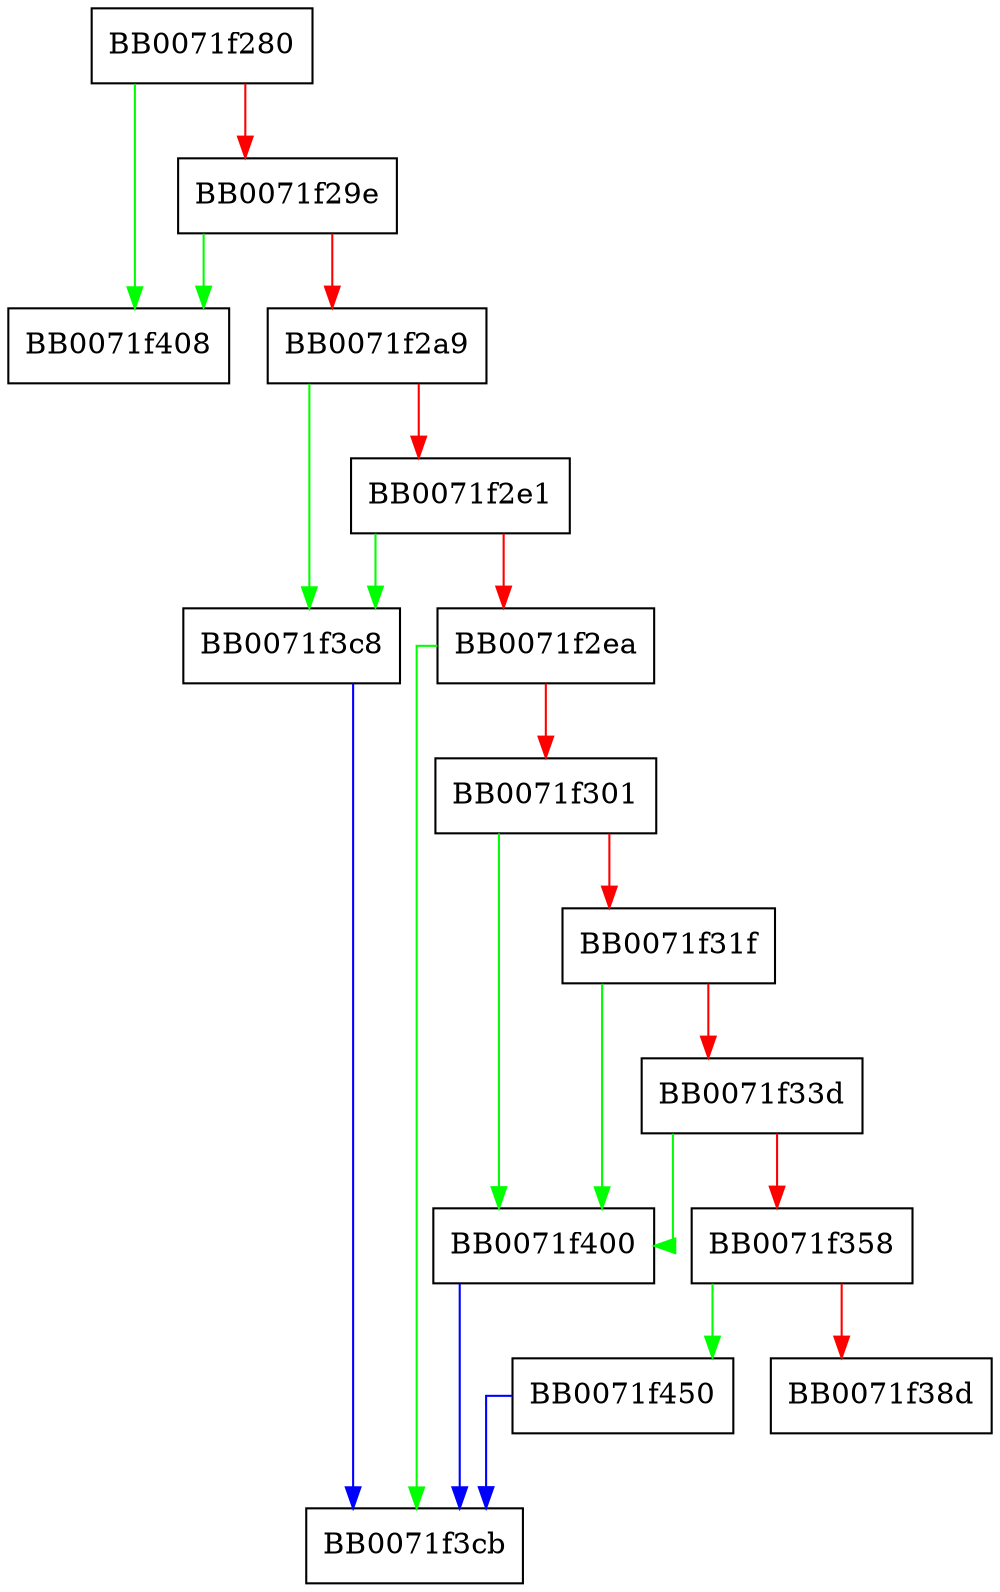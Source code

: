 digraph BIO_new_NDEF {
  node [shape="box"];
  graph [splines=ortho];
  BB0071f280 -> BB0071f408 [color="green"];
  BB0071f280 -> BB0071f29e [color="red"];
  BB0071f29e -> BB0071f408 [color="green"];
  BB0071f29e -> BB0071f2a9 [color="red"];
  BB0071f2a9 -> BB0071f3c8 [color="green"];
  BB0071f2a9 -> BB0071f2e1 [color="red"];
  BB0071f2e1 -> BB0071f3c8 [color="green"];
  BB0071f2e1 -> BB0071f2ea [color="red"];
  BB0071f2ea -> BB0071f3cb [color="green"];
  BB0071f2ea -> BB0071f301 [color="red"];
  BB0071f301 -> BB0071f400 [color="green"];
  BB0071f301 -> BB0071f31f [color="red"];
  BB0071f31f -> BB0071f400 [color="green"];
  BB0071f31f -> BB0071f33d [color="red"];
  BB0071f33d -> BB0071f400 [color="green"];
  BB0071f33d -> BB0071f358 [color="red"];
  BB0071f358 -> BB0071f450 [color="green"];
  BB0071f358 -> BB0071f38d [color="red"];
  BB0071f3c8 -> BB0071f3cb [color="blue"];
  BB0071f400 -> BB0071f3cb [color="blue"];
  BB0071f450 -> BB0071f3cb [color="blue"];
}